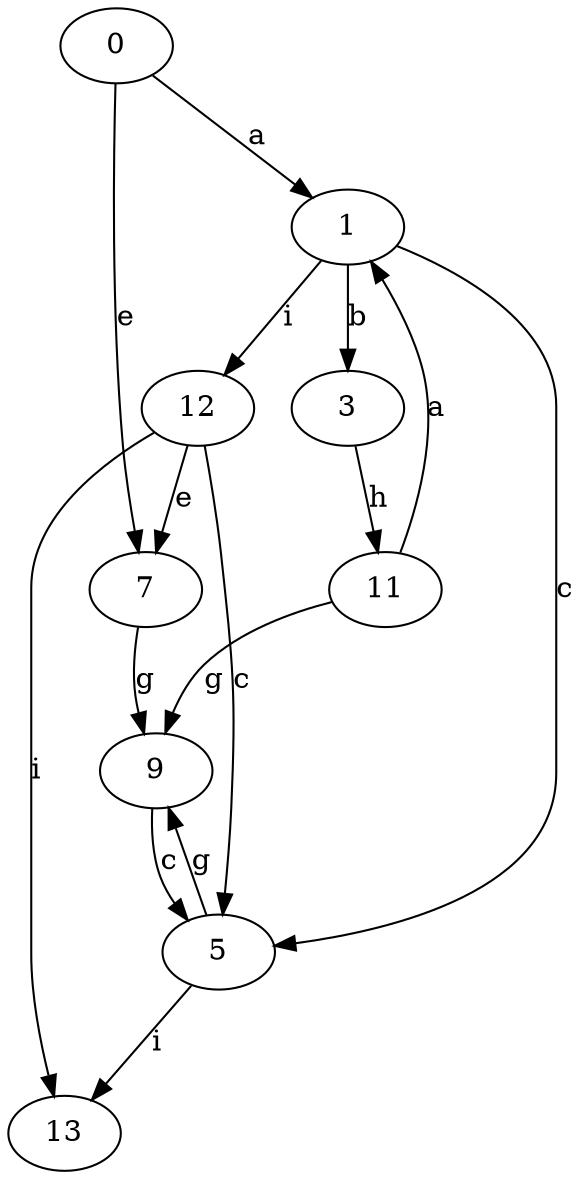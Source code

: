 strict digraph  {
0;
1;
3;
5;
7;
9;
11;
12;
13;
0 -> 1  [label=a];
0 -> 7  [label=e];
1 -> 3  [label=b];
1 -> 5  [label=c];
1 -> 12  [label=i];
3 -> 11  [label=h];
5 -> 9  [label=g];
5 -> 13  [label=i];
7 -> 9  [label=g];
9 -> 5  [label=c];
11 -> 1  [label=a];
11 -> 9  [label=g];
12 -> 5  [label=c];
12 -> 7  [label=e];
12 -> 13  [label=i];
}
